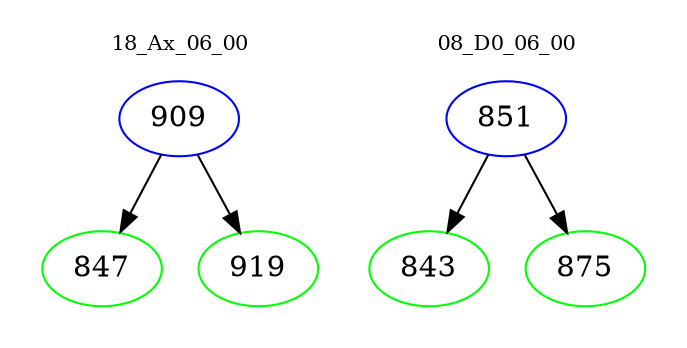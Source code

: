 digraph{
subgraph cluster_0 {
color = white
label = "18_Ax_06_00";
fontsize=10;
T0_909 [label="909", color="blue"]
T0_909 -> T0_847 [color="black"]
T0_847 [label="847", color="green"]
T0_909 -> T0_919 [color="black"]
T0_919 [label="919", color="green"]
}
subgraph cluster_1 {
color = white
label = "08_D0_06_00";
fontsize=10;
T1_851 [label="851", color="blue"]
T1_851 -> T1_843 [color="black"]
T1_843 [label="843", color="green"]
T1_851 -> T1_875 [color="black"]
T1_875 [label="875", color="green"]
}
}
